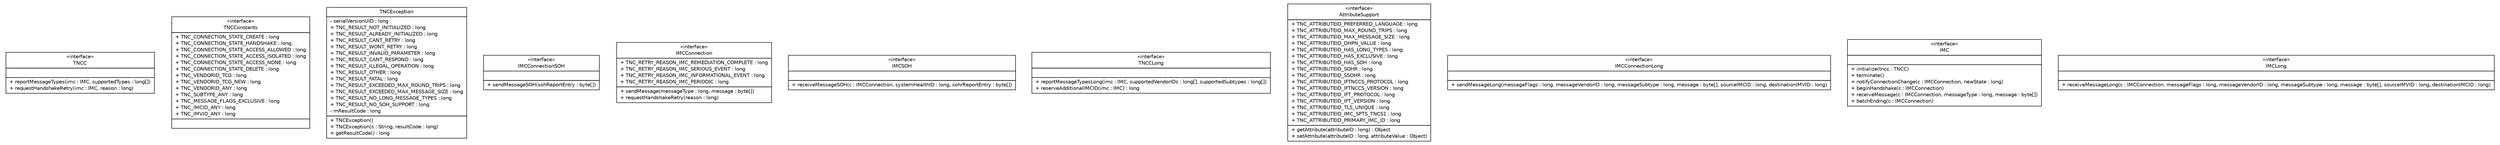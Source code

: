#!/usr/local/bin/dot
#
# Class diagram 
# Generated by UMLGraph version R5_6 (http://www.umlgraph.org/)
#

digraph G {
	edge [fontname="Helvetica",fontsize=10,labelfontname="Helvetica",labelfontsize=10];
	node [fontname="Helvetica",fontsize=10,shape=plaintext];
	nodesep=0.25;
	ranksep=0.5;
	// org.trustedcomputinggroup.tnc.ifimc.TNCC
	c0 [label=<<table title="org.trustedcomputinggroup.tnc.ifimc.TNCC" border="0" cellborder="1" cellspacing="0" cellpadding="2" port="p" href="./TNCC.html">
		<tr><td><table border="0" cellspacing="0" cellpadding="1">
<tr><td align="center" balign="center"> &#171;interface&#187; </td></tr>
<tr><td align="center" balign="center"> TNCC </td></tr>
		</table></td></tr>
		<tr><td><table border="0" cellspacing="0" cellpadding="1">
<tr><td align="left" balign="left">  </td></tr>
		</table></td></tr>
		<tr><td><table border="0" cellspacing="0" cellpadding="1">
<tr><td align="left" balign="left"> + reportMessageTypes(imc : IMC, supportedTypes : long[]) </td></tr>
<tr><td align="left" balign="left"> + requestHandshakeRetry(imc : IMC, reason : long) </td></tr>
		</table></td></tr>
		</table>>, URL="./TNCC.html", fontname="Helvetica", fontcolor="black", fontsize=10.0];
	// org.trustedcomputinggroup.tnc.ifimc.TNCConstants
	c1 [label=<<table title="org.trustedcomputinggroup.tnc.ifimc.TNCConstants" border="0" cellborder="1" cellspacing="0" cellpadding="2" port="p" href="./TNCConstants.html">
		<tr><td><table border="0" cellspacing="0" cellpadding="1">
<tr><td align="center" balign="center"> &#171;interface&#187; </td></tr>
<tr><td align="center" balign="center"> TNCConstants </td></tr>
		</table></td></tr>
		<tr><td><table border="0" cellspacing="0" cellpadding="1">
<tr><td align="left" balign="left"> + TNC_CONNECTION_STATE_CREATE : long </td></tr>
<tr><td align="left" balign="left"> + TNC_CONNECTION_STATE_HANDSHAKE : long </td></tr>
<tr><td align="left" balign="left"> + TNC_CONNECTION_STATE_ACCESS_ALLOWED : long </td></tr>
<tr><td align="left" balign="left"> + TNC_CONNECTION_STATE_ACCESS_ISOLATED : long </td></tr>
<tr><td align="left" balign="left"> + TNC_CONNECTION_STATE_ACCESS_NONE : long </td></tr>
<tr><td align="left" balign="left"> + TNC_CONNECTION_STATE_DELETE : long </td></tr>
<tr><td align="left" balign="left"> + TNC_VENDORID_TCG : long </td></tr>
<tr><td align="left" balign="left"> + TNC_VENDORID_TCG_NEW : long </td></tr>
<tr><td align="left" balign="left"> + TNC_VENDORID_ANY : long </td></tr>
<tr><td align="left" balign="left"> + TNC_SUBTYPE_ANY : long </td></tr>
<tr><td align="left" balign="left"> + TNC_MESSAGE_FLAGS_EXCLUSIVE : long </td></tr>
<tr><td align="left" balign="left"> + TNC_IMCID_ANY : long </td></tr>
<tr><td align="left" balign="left"> + TNC_IMVID_ANY : long </td></tr>
		</table></td></tr>
		<tr><td><table border="0" cellspacing="0" cellpadding="1">
<tr><td align="left" balign="left">  </td></tr>
		</table></td></tr>
		</table>>, URL="./TNCConstants.html", fontname="Helvetica", fontcolor="black", fontsize=10.0];
	// org.trustedcomputinggroup.tnc.ifimc.TNCException
	c2 [label=<<table title="org.trustedcomputinggroup.tnc.ifimc.TNCException" border="0" cellborder="1" cellspacing="0" cellpadding="2" port="p" href="./TNCException.html">
		<tr><td><table border="0" cellspacing="0" cellpadding="1">
<tr><td align="center" balign="center"> TNCException </td></tr>
		</table></td></tr>
		<tr><td><table border="0" cellspacing="0" cellpadding="1">
<tr><td align="left" balign="left"> - serialVersionUID : long </td></tr>
<tr><td align="left" balign="left"> + TNC_RESULT_NOT_INITIALIZED : long </td></tr>
<tr><td align="left" balign="left"> + TNC_RESULT_ALREADY_INITIALIZED : long </td></tr>
<tr><td align="left" balign="left"> + TNC_RESULT_CANT_RETRY : long </td></tr>
<tr><td align="left" balign="left"> + TNC_RESULT_WONT_RETRY : long </td></tr>
<tr><td align="left" balign="left"> + TNC_RESULT_INVALID_PARAMETER : long </td></tr>
<tr><td align="left" balign="left"> + TNC_RESULT_CANT_RESPOND : long </td></tr>
<tr><td align="left" balign="left"> + TNC_RESULT_ILLEGAL_OPERATION : long </td></tr>
<tr><td align="left" balign="left"> + TNC_RESULT_OTHER : long </td></tr>
<tr><td align="left" balign="left"> + TNC_RESULT_FATAL : long </td></tr>
<tr><td align="left" balign="left"> + TNC_RESULT_EXCEEDED_MAX_ROUND_TRIPS : long </td></tr>
<tr><td align="left" balign="left"> + TNC_RESULT_EXCEEDED_MAX_MESSAGE_SIZE : long </td></tr>
<tr><td align="left" balign="left"> + TNC_RESULT_NO_LONG_MESSAGE_TYPES : long </td></tr>
<tr><td align="left" balign="left"> + TNC_RESULT_NO_SOH_SUPPORT : long </td></tr>
<tr><td align="left" balign="left"> - mResultCode : long </td></tr>
		</table></td></tr>
		<tr><td><table border="0" cellspacing="0" cellpadding="1">
<tr><td align="left" balign="left"> + TNCException() </td></tr>
<tr><td align="left" balign="left"> + TNCException(s : String, resultCode : long) </td></tr>
<tr><td align="left" balign="left"> + getResultCode() : long </td></tr>
		</table></td></tr>
		</table>>, URL="./TNCException.html", fontname="Helvetica", fontcolor="black", fontsize=10.0];
	// org.trustedcomputinggroup.tnc.ifimc.IMCConnectionSOH
	c3 [label=<<table title="org.trustedcomputinggroup.tnc.ifimc.IMCConnectionSOH" border="0" cellborder="1" cellspacing="0" cellpadding="2" port="p" href="./IMCConnectionSOH.html">
		<tr><td><table border="0" cellspacing="0" cellpadding="1">
<tr><td align="center" balign="center"> &#171;interface&#187; </td></tr>
<tr><td align="center" balign="center"> IMCConnectionSOH </td></tr>
		</table></td></tr>
		<tr><td><table border="0" cellspacing="0" cellpadding="1">
<tr><td align="left" balign="left">  </td></tr>
		</table></td></tr>
		<tr><td><table border="0" cellspacing="0" cellpadding="1">
<tr><td align="left" balign="left"> + sendMessageSOH(sohReportEntry : byte[]) </td></tr>
		</table></td></tr>
		</table>>, URL="./IMCConnectionSOH.html", fontname="Helvetica", fontcolor="black", fontsize=10.0];
	// org.trustedcomputinggroup.tnc.ifimc.IMCConnection
	c4 [label=<<table title="org.trustedcomputinggroup.tnc.ifimc.IMCConnection" border="0" cellborder="1" cellspacing="0" cellpadding="2" port="p" href="./IMCConnection.html">
		<tr><td><table border="0" cellspacing="0" cellpadding="1">
<tr><td align="center" balign="center"> &#171;interface&#187; </td></tr>
<tr><td align="center" balign="center"> IMCConnection </td></tr>
		</table></td></tr>
		<tr><td><table border="0" cellspacing="0" cellpadding="1">
<tr><td align="left" balign="left"> + TNC_RETRY_REASON_IMC_REMEDIATION_COMPLETE : long </td></tr>
<tr><td align="left" balign="left"> + TNC_RETRY_REASON_IMC_SERIOUS_EVENT : long </td></tr>
<tr><td align="left" balign="left"> + TNC_RETRY_REASON_IMC_INFORMATIONAL_EVENT : long </td></tr>
<tr><td align="left" balign="left"> + TNC_RETRY_REASON_IMC_PERIODIC : long </td></tr>
		</table></td></tr>
		<tr><td><table border="0" cellspacing="0" cellpadding="1">
<tr><td align="left" balign="left"> + sendMessage(messageType : long, message : byte[]) </td></tr>
<tr><td align="left" balign="left"> + requestHandshakeRetry(reason : long) </td></tr>
		</table></td></tr>
		</table>>, URL="./IMCConnection.html", fontname="Helvetica", fontcolor="black", fontsize=10.0];
	// org.trustedcomputinggroup.tnc.ifimc.IMCSOH
	c5 [label=<<table title="org.trustedcomputinggroup.tnc.ifimc.IMCSOH" border="0" cellborder="1" cellspacing="0" cellpadding="2" port="p" href="./IMCSOH.html">
		<tr><td><table border="0" cellspacing="0" cellpadding="1">
<tr><td align="center" balign="center"> &#171;interface&#187; </td></tr>
<tr><td align="center" balign="center"> IMCSOH </td></tr>
		</table></td></tr>
		<tr><td><table border="0" cellspacing="0" cellpadding="1">
<tr><td align="left" balign="left">  </td></tr>
		</table></td></tr>
		<tr><td><table border="0" cellspacing="0" cellpadding="1">
<tr><td align="left" balign="left"> + receiveMessageSOH(c : IMCConnection, systemHealthID : long, sohrReportEntry : byte[]) </td></tr>
		</table></td></tr>
		</table>>, URL="./IMCSOH.html", fontname="Helvetica", fontcolor="black", fontsize=10.0];
	// org.trustedcomputinggroup.tnc.ifimc.TNCCLong
	c6 [label=<<table title="org.trustedcomputinggroup.tnc.ifimc.TNCCLong" border="0" cellborder="1" cellspacing="0" cellpadding="2" port="p" href="./TNCCLong.html">
		<tr><td><table border="0" cellspacing="0" cellpadding="1">
<tr><td align="center" balign="center"> &#171;interface&#187; </td></tr>
<tr><td align="center" balign="center"> TNCCLong </td></tr>
		</table></td></tr>
		<tr><td><table border="0" cellspacing="0" cellpadding="1">
<tr><td align="left" balign="left">  </td></tr>
		</table></td></tr>
		<tr><td><table border="0" cellspacing="0" cellpadding="1">
<tr><td align="left" balign="left"> + reportMessageTypesLong(imc : IMC, supportedVendorIDs : long[], supportedSubtypes : long[]) </td></tr>
<tr><td align="left" balign="left"> + reserveAdditionalIMCID(imc : IMC) : long </td></tr>
		</table></td></tr>
		</table>>, URL="./TNCCLong.html", fontname="Helvetica", fontcolor="black", fontsize=10.0];
	// org.trustedcomputinggroup.tnc.ifimc.AttributeSupport
	c7 [label=<<table title="org.trustedcomputinggroup.tnc.ifimc.AttributeSupport" border="0" cellborder="1" cellspacing="0" cellpadding="2" port="p" href="./AttributeSupport.html">
		<tr><td><table border="0" cellspacing="0" cellpadding="1">
<tr><td align="center" balign="center"> &#171;interface&#187; </td></tr>
<tr><td align="center" balign="center"> AttributeSupport </td></tr>
		</table></td></tr>
		<tr><td><table border="0" cellspacing="0" cellpadding="1">
<tr><td align="left" balign="left"> + TNC_ATTRIBUTEID_PREFERRED_LANGUAGE : long </td></tr>
<tr><td align="left" balign="left"> + TNC_ATTRIBUTEID_MAX_ROUND_TRIPS : long </td></tr>
<tr><td align="left" balign="left"> + TNC_ATTRIBUTEID_MAX_MESSAGE_SIZE : long </td></tr>
<tr><td align="left" balign="left"> + TNC_ATTRIBUTEID_DHPN_VALUE : long </td></tr>
<tr><td align="left" balign="left"> + TNC_ATTRIBUTEID_HAS_LONG_TYPES : long </td></tr>
<tr><td align="left" balign="left"> + TNC_ATTRIBUTEID_HAS_EXCLUSIVE : long </td></tr>
<tr><td align="left" balign="left"> + TNC_ATTRIBUTEID_HAS_SOH : long </td></tr>
<tr><td align="left" balign="left"> + TNC_ATTRIBUTEID_SOHR : long </td></tr>
<tr><td align="left" balign="left"> + TNC_ATTRIBUTEID_SSOHR : long </td></tr>
<tr><td align="left" balign="left"> + TNC_ATTRIBUTEID_IFTNCCS_PROTOCOL : long </td></tr>
<tr><td align="left" balign="left"> + TNC_ATTRIBUTEID_IFTNCCS_VERSION : long </td></tr>
<tr><td align="left" balign="left"> + TNC_ATTRIBUTEID_IFT_PROTOCOL : long </td></tr>
<tr><td align="left" balign="left"> + TNC_ATTRIBUTEID_IFT_VERSION : long </td></tr>
<tr><td align="left" balign="left"> + TNC_ATTRIBUTEID_TLS_UNIQUE : long </td></tr>
<tr><td align="left" balign="left"> + TNC_ATTRIBUTEID_IMC_SPTS_TNCS1 : long </td></tr>
<tr><td align="left" balign="left"> + TNC_ATTRIBUTEID_PRIMARY_IMC_ID : long </td></tr>
		</table></td></tr>
		<tr><td><table border="0" cellspacing="0" cellpadding="1">
<tr><td align="left" balign="left"> + getAttribute(attributeID : long) : Object </td></tr>
<tr><td align="left" balign="left"> + setAttribute(attributeID : long, attributeValue : Object) </td></tr>
		</table></td></tr>
		</table>>, URL="./AttributeSupport.html", fontname="Helvetica", fontcolor="black", fontsize=10.0];
	// org.trustedcomputinggroup.tnc.ifimc.IMCConnectionLong
	c8 [label=<<table title="org.trustedcomputinggroup.tnc.ifimc.IMCConnectionLong" border="0" cellborder="1" cellspacing="0" cellpadding="2" port="p" href="./IMCConnectionLong.html">
		<tr><td><table border="0" cellspacing="0" cellpadding="1">
<tr><td align="center" balign="center"> &#171;interface&#187; </td></tr>
<tr><td align="center" balign="center"> IMCConnectionLong </td></tr>
		</table></td></tr>
		<tr><td><table border="0" cellspacing="0" cellpadding="1">
<tr><td align="left" balign="left">  </td></tr>
		</table></td></tr>
		<tr><td><table border="0" cellspacing="0" cellpadding="1">
<tr><td align="left" balign="left"> + sendMessageLong(messageFlags : long, messageVendorID : long, messageSubtype : long, message : byte[], sourceIMCID : long, destinationIMVID : long) </td></tr>
		</table></td></tr>
		</table>>, URL="./IMCConnectionLong.html", fontname="Helvetica", fontcolor="black", fontsize=10.0];
	// org.trustedcomputinggroup.tnc.ifimc.IMC
	c9 [label=<<table title="org.trustedcomputinggroup.tnc.ifimc.IMC" border="0" cellborder="1" cellspacing="0" cellpadding="2" port="p" href="./IMC.html">
		<tr><td><table border="0" cellspacing="0" cellpadding="1">
<tr><td align="center" balign="center"> &#171;interface&#187; </td></tr>
<tr><td align="center" balign="center"> IMC </td></tr>
		</table></td></tr>
		<tr><td><table border="0" cellspacing="0" cellpadding="1">
<tr><td align="left" balign="left">  </td></tr>
		</table></td></tr>
		<tr><td><table border="0" cellspacing="0" cellpadding="1">
<tr><td align="left" balign="left"> + initialize(tncc : TNCC) </td></tr>
<tr><td align="left" balign="left"> + terminate() </td></tr>
<tr><td align="left" balign="left"> + notifyConnectionChange(c : IMCConnection, newState : long) </td></tr>
<tr><td align="left" balign="left"> + beginHandshake(c : IMCConnection) </td></tr>
<tr><td align="left" balign="left"> + receiveMessage(c : IMCConnection, messageType : long, message : byte[]) </td></tr>
<tr><td align="left" balign="left"> + batchEnding(c : IMCConnection) </td></tr>
		</table></td></tr>
		</table>>, URL="./IMC.html", fontname="Helvetica", fontcolor="black", fontsize=10.0];
	// org.trustedcomputinggroup.tnc.ifimc.IMCLong
	c10 [label=<<table title="org.trustedcomputinggroup.tnc.ifimc.IMCLong" border="0" cellborder="1" cellspacing="0" cellpadding="2" port="p" href="./IMCLong.html">
		<tr><td><table border="0" cellspacing="0" cellpadding="1">
<tr><td align="center" balign="center"> &#171;interface&#187; </td></tr>
<tr><td align="center" balign="center"> IMCLong </td></tr>
		</table></td></tr>
		<tr><td><table border="0" cellspacing="0" cellpadding="1">
<tr><td align="left" balign="left">  </td></tr>
		</table></td></tr>
		<tr><td><table border="0" cellspacing="0" cellpadding="1">
<tr><td align="left" balign="left"> + receiveMessageLong(c : IMCConnection, messageFlags : long, messageVendorID : long, messageSubtype : long, message : byte[], sourceIMVID : long, destinationIMCID : long) </td></tr>
		</table></td></tr>
		</table>>, URL="./IMCLong.html", fontname="Helvetica", fontcolor="black", fontsize=10.0];
}

